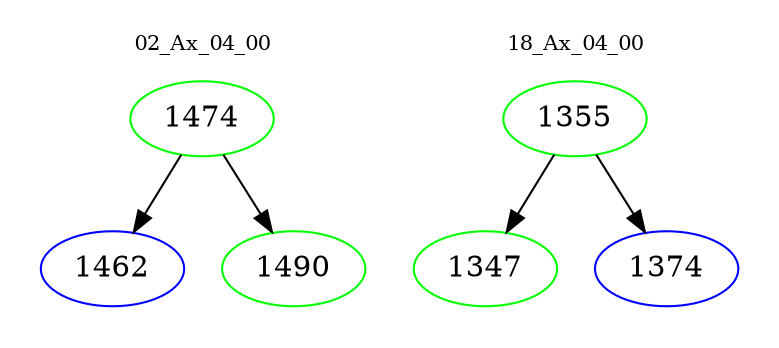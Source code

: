 digraph{
subgraph cluster_0 {
color = white
label = "02_Ax_04_00";
fontsize=10;
T0_1474 [label="1474", color="green"]
T0_1474 -> T0_1462 [color="black"]
T0_1462 [label="1462", color="blue"]
T0_1474 -> T0_1490 [color="black"]
T0_1490 [label="1490", color="green"]
}
subgraph cluster_1 {
color = white
label = "18_Ax_04_00";
fontsize=10;
T1_1355 [label="1355", color="green"]
T1_1355 -> T1_1347 [color="black"]
T1_1347 [label="1347", color="green"]
T1_1355 -> T1_1374 [color="black"]
T1_1374 [label="1374", color="blue"]
}
}
